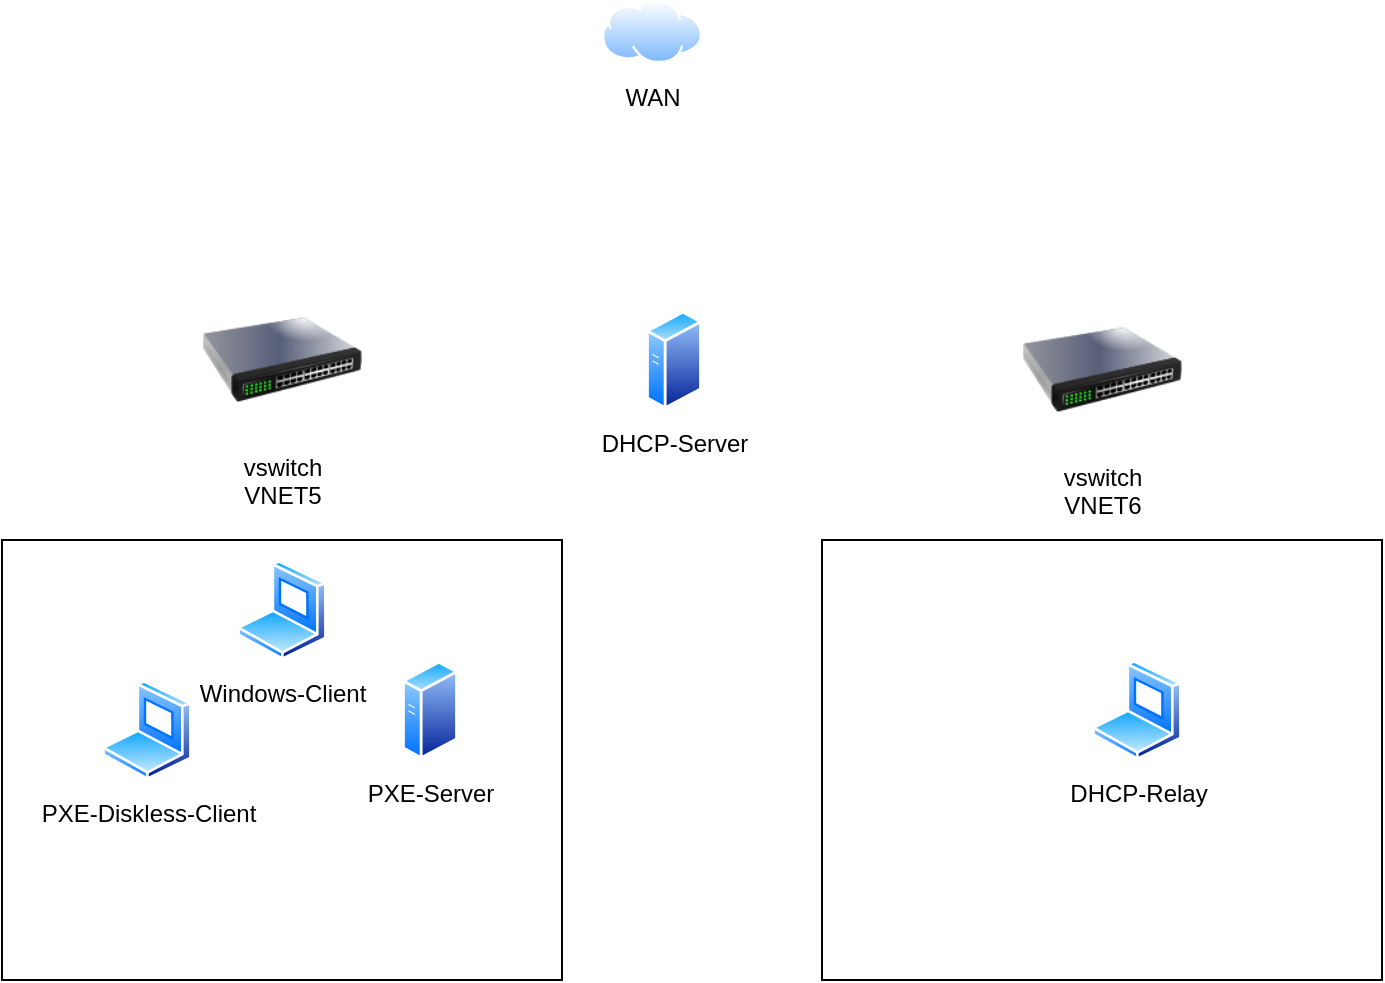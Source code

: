 <mxfile version="24.1.0" type="device">
  <diagram name="Page-1" id="fupJLmAl7Hud7uF2GurD">
    <mxGraphModel dx="1034" dy="574" grid="1" gridSize="10" guides="1" tooltips="1" connect="1" arrows="1" fold="1" page="1" pageScale="1" pageWidth="850" pageHeight="1100" math="0" shadow="0">
      <root>
        <mxCell id="0" />
        <mxCell id="1" parent="0" />
        <mxCell id="W2UvnLE42ZpJzcV71eIw-13" value="" style="rounded=0;whiteSpace=wrap;html=1;" vertex="1" parent="1">
          <mxGeometry x="450" y="360" width="280" height="220" as="geometry" />
        </mxCell>
        <mxCell id="W2UvnLE42ZpJzcV71eIw-12" value="" style="rounded=0;whiteSpace=wrap;html=1;" vertex="1" parent="1">
          <mxGeometry x="40" y="360" width="280" height="220" as="geometry" />
        </mxCell>
        <mxCell id="W2UvnLE42ZpJzcV71eIw-1" value="WAN" style="image;aspect=fixed;perimeter=ellipsePerimeter;html=1;align=center;shadow=0;dashed=0;spacingTop=3;image=img/lib/active_directory/internet_cloud.svg;" vertex="1" parent="1">
          <mxGeometry x="340" y="90" width="50" height="31.5" as="geometry" />
        </mxCell>
        <mxCell id="W2UvnLE42ZpJzcV71eIw-2" value="vswitch&lt;br&gt;VNET5" style="image;html=1;image=img/lib/clip_art/networking/Switch_128x128.png" vertex="1" parent="1">
          <mxGeometry x="140" y="230" width="80" height="80" as="geometry" />
        </mxCell>
        <mxCell id="W2UvnLE42ZpJzcV71eIw-4" value="vswitch&lt;br&gt;VNET6" style="image;html=1;image=img/lib/clip_art/networking/Switch_128x128.png" vertex="1" parent="1">
          <mxGeometry x="550" y="235" width="80" height="80" as="geometry" />
        </mxCell>
        <mxCell id="W2UvnLE42ZpJzcV71eIw-5" value="PXE-Diskless-Client" style="image;aspect=fixed;perimeter=ellipsePerimeter;html=1;align=center;shadow=0;dashed=0;spacingTop=3;image=img/lib/active_directory/laptop_client.svg;" vertex="1" parent="1">
          <mxGeometry x="90" y="430" width="45" height="50" as="geometry" />
        </mxCell>
        <mxCell id="W2UvnLE42ZpJzcV71eIw-6" value="DHCP-Relay" style="image;aspect=fixed;perimeter=ellipsePerimeter;html=1;align=center;shadow=0;dashed=0;spacingTop=3;image=img/lib/active_directory/laptop_client.svg;" vertex="1" parent="1">
          <mxGeometry x="585" y="420" width="45" height="50" as="geometry" />
        </mxCell>
        <mxCell id="W2UvnLE42ZpJzcV71eIw-8" value="PXE-Server" style="image;aspect=fixed;perimeter=ellipsePerimeter;html=1;align=center;shadow=0;dashed=0;spacingTop=3;image=img/lib/active_directory/generic_server.svg;" vertex="1" parent="1">
          <mxGeometry x="240" y="420" width="28.0" height="50" as="geometry" />
        </mxCell>
        <mxCell id="W2UvnLE42ZpJzcV71eIw-9" value="DHCP-Server" style="image;aspect=fixed;perimeter=ellipsePerimeter;html=1;align=center;shadow=0;dashed=0;spacingTop=3;image=img/lib/active_directory/generic_server.svg;" vertex="1" parent="1">
          <mxGeometry x="362" y="245" width="28.0" height="50" as="geometry" />
        </mxCell>
        <mxCell id="W2UvnLE42ZpJzcV71eIw-10" value="Windows-Client" style="image;aspect=fixed;perimeter=ellipsePerimeter;html=1;align=center;shadow=0;dashed=0;spacingTop=3;image=img/lib/active_directory/laptop_client.svg;" vertex="1" parent="1">
          <mxGeometry x="157.5" y="370" width="45" height="50" as="geometry" />
        </mxCell>
      </root>
    </mxGraphModel>
  </diagram>
</mxfile>
